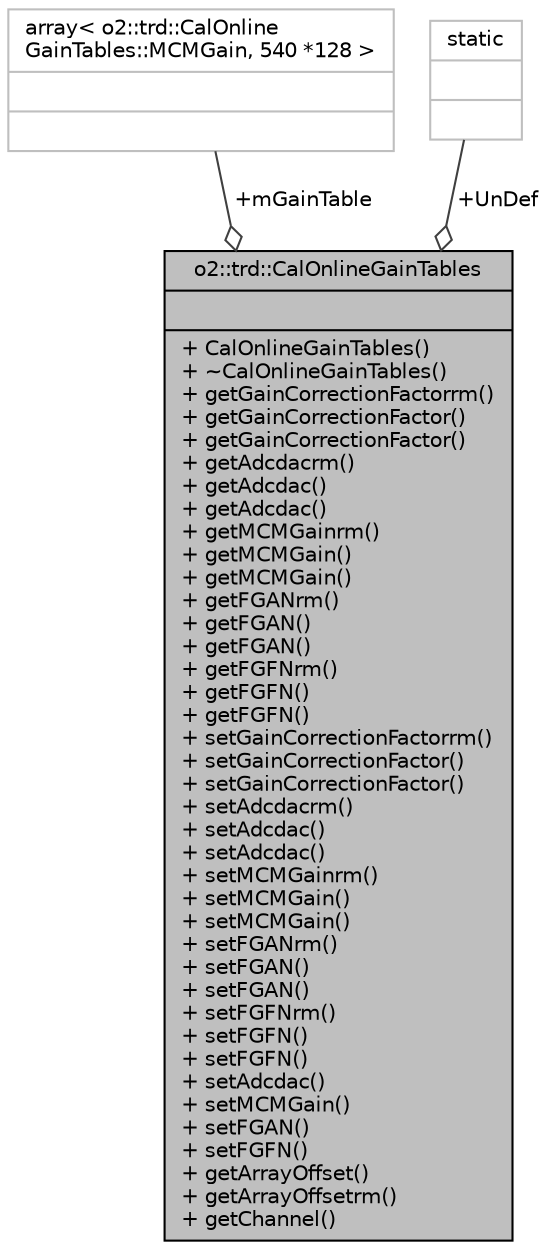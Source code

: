 digraph "o2::trd::CalOnlineGainTables"
{
 // INTERACTIVE_SVG=YES
  bgcolor="transparent";
  edge [fontname="Helvetica",fontsize="10",labelfontname="Helvetica",labelfontsize="10"];
  node [fontname="Helvetica",fontsize="10",shape=record];
  Node1 [label="{o2::trd::CalOnlineGainTables\n||+ CalOnlineGainTables()\l+ ~CalOnlineGainTables()\l+ getGainCorrectionFactorrm()\l+ getGainCorrectionFactor()\l+ getGainCorrectionFactor()\l+ getAdcdacrm()\l+ getAdcdac()\l+ getAdcdac()\l+ getMCMGainrm()\l+ getMCMGain()\l+ getMCMGain()\l+ getFGANrm()\l+ getFGAN()\l+ getFGAN()\l+ getFGFNrm()\l+ getFGFN()\l+ getFGFN()\l+ setGainCorrectionFactorrm()\l+ setGainCorrectionFactor()\l+ setGainCorrectionFactor()\l+ setAdcdacrm()\l+ setAdcdac()\l+ setAdcdac()\l+ setMCMGainrm()\l+ setMCMGain()\l+ setMCMGain()\l+ setFGANrm()\l+ setFGAN()\l+ setFGAN()\l+ setFGFNrm()\l+ setFGFN()\l+ setFGFN()\l+ setAdcdac()\l+ setMCMGain()\l+ setFGAN()\l+ setFGFN()\l+ getArrayOffset()\l+ getArrayOffsetrm()\l+ getChannel()\l}",height=0.2,width=0.4,color="black", fillcolor="grey75", style="filled", fontcolor="black"];
  Node2 -> Node1 [color="grey25",fontsize="10",style="solid",label=" +mGainTable" ,arrowhead="odiamond",fontname="Helvetica"];
  Node2 [label="{array\< o2::trd::CalOnline\lGainTables::MCMGain, 540 *128 \>\n||}",height=0.2,width=0.4,color="grey75"];
  Node3 -> Node1 [color="grey25",fontsize="10",style="solid",label=" +UnDef" ,arrowhead="odiamond",fontname="Helvetica"];
  Node3 [label="{static\n||}",height=0.2,width=0.4,color="grey75"];
}

